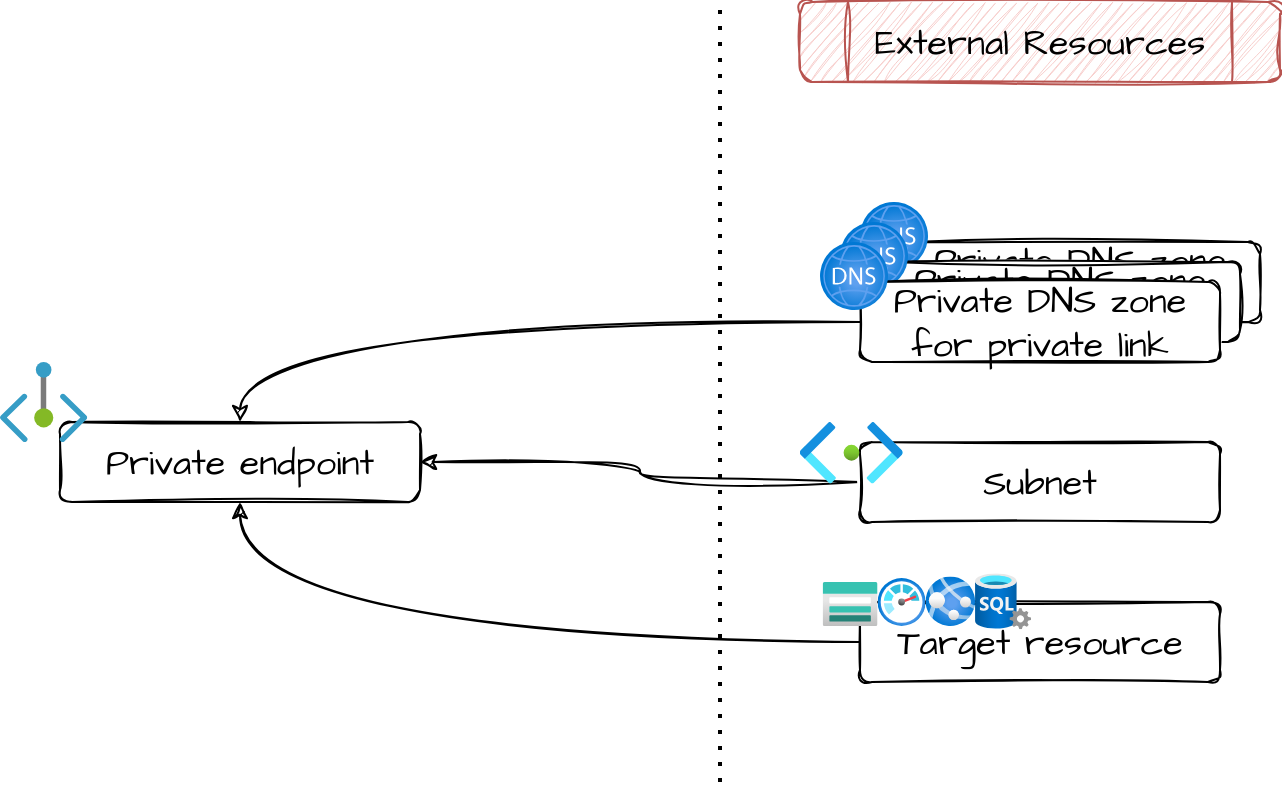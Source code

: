 <mxfile version="25.0.3">
  <diagram id="4WZmSYpkoyiS_aXek_K5" name="Page-1">
    <mxGraphModel dx="1242" dy="785" grid="1" gridSize="10" guides="1" tooltips="1" connect="1" arrows="1" fold="1" page="1" pageScale="1" pageWidth="827" pageHeight="1169" math="0" shadow="0">
      <root>
        <mxCell id="0" />
        <mxCell id="1" parent="0" />
        <mxCell id="SQV9DvT5rrpoaavwSdlr-3" value="" style="endArrow=none;dashed=1;html=1;dashPattern=1 3;strokeWidth=2;rounded=0;" parent="1" edge="1">
          <mxGeometry width="50" height="50" relative="1" as="geometry">
            <mxPoint x="480" y="430" as="sourcePoint" />
            <mxPoint x="480" y="40" as="targetPoint" />
          </mxGeometry>
        </mxCell>
        <mxCell id="SQV9DvT5rrpoaavwSdlr-4" value="External Resources" style="shape=process;whiteSpace=wrap;html=1;backgroundOutline=1;rounded=1;fontFamily=Architects Daughter;fontSource=https%3A%2F%2Ffonts.googleapis.com%2Fcss%3Ffamily%3DArchitects%2BDaughter;fontSize=18;fillColor=#f8cecc;strokeColor=#b85450;sketch=1;curveFitting=1;jiggle=2;" parent="1" vertex="1">
          <mxGeometry x="520" y="40" width="240" height="40" as="geometry" />
        </mxCell>
        <mxCell id="SQV9DvT5rrpoaavwSdlr-5" style="edgeStyle=orthogonalEdgeStyle;rounded=0;orthogonalLoop=1;jettySize=auto;html=1;exitX=0.5;exitY=1;exitDx=0;exitDy=0;" parent="1" source="SQV9DvT5rrpoaavwSdlr-4" target="SQV9DvT5rrpoaavwSdlr-4" edge="1">
          <mxGeometry relative="1" as="geometry" />
        </mxCell>
        <mxCell id="v3KWYC0Bc1wHF3Wi0S48-2" value="" style="group" parent="1" vertex="1" connectable="0">
          <mxGeometry x="550" y="140" width="200" height="80" as="geometry" />
        </mxCell>
        <mxCell id="LRTzXPa5cr26AKS6x3Df-3" value="Private DNS zone for private link" style="rounded=1;whiteSpace=wrap;html=1;sketch=1;fontFamily=Architects Daughter;fontSource=https%3A%2F%2Ffonts.googleapis.com%2Fcss%3Ffamily%3DArchitects%2BDaughter;fontSize=18;" parent="v3KWYC0Bc1wHF3Wi0S48-2" vertex="1">
          <mxGeometry x="20" y="20" width="180" height="40" as="geometry" />
        </mxCell>
        <mxCell id="v3KWYC0Bc1wHF3Wi0S48-1" value="" style="image;aspect=fixed;html=1;points=[];align=center;fontSize=12;image=img/lib/azure2/networking/DNS_Zones.svg;" parent="v3KWYC0Bc1wHF3Wi0S48-2" vertex="1">
          <mxGeometry width="34" height="34" as="geometry" />
        </mxCell>
        <mxCell id="v3KWYC0Bc1wHF3Wi0S48-3" value="" style="group" parent="v3KWYC0Bc1wHF3Wi0S48-2" vertex="1" connectable="0">
          <mxGeometry x="-10" y="10" width="200" height="70" as="geometry" />
        </mxCell>
        <mxCell id="v3KWYC0Bc1wHF3Wi0S48-4" value="Private DNS zone for private link" style="rounded=1;whiteSpace=wrap;html=1;sketch=1;fontFamily=Architects Daughter;fontSource=https%3A%2F%2Ffonts.googleapis.com%2Fcss%3Ffamily%3DArchitects%2BDaughter;fontSize=18;" parent="v3KWYC0Bc1wHF3Wi0S48-3" vertex="1">
          <mxGeometry x="20" y="20" width="180" height="40" as="geometry" />
        </mxCell>
        <mxCell id="v3KWYC0Bc1wHF3Wi0S48-5" value="" style="image;aspect=fixed;html=1;points=[];align=center;fontSize=12;image=img/lib/azure2/networking/DNS_Zones.svg;" parent="v3KWYC0Bc1wHF3Wi0S48-3" vertex="1">
          <mxGeometry width="34" height="34" as="geometry" />
        </mxCell>
        <mxCell id="v3KWYC0Bc1wHF3Wi0S48-6" value="" style="group" parent="v3KWYC0Bc1wHF3Wi0S48-3" vertex="1" connectable="0">
          <mxGeometry x="-10" y="10" width="200" height="60" as="geometry" />
        </mxCell>
        <mxCell id="v3KWYC0Bc1wHF3Wi0S48-7" value="Private DNS zone for private link" style="rounded=1;whiteSpace=wrap;html=1;sketch=1;fontFamily=Architects Daughter;fontSource=https%3A%2F%2Ffonts.googleapis.com%2Fcss%3Ffamily%3DArchitects%2BDaughter;fontSize=18;" parent="v3KWYC0Bc1wHF3Wi0S48-6" vertex="1">
          <mxGeometry x="20" y="20" width="180" height="40" as="geometry" />
        </mxCell>
        <mxCell id="v3KWYC0Bc1wHF3Wi0S48-8" value="" style="image;aspect=fixed;html=1;points=[];align=center;fontSize=12;image=img/lib/azure2/networking/DNS_Zones.svg;" parent="v3KWYC0Bc1wHF3Wi0S48-6" vertex="1">
          <mxGeometry width="34" height="34" as="geometry" />
        </mxCell>
        <mxCell id="VhMysQZ3uEIIsVtsiQCO-2" value="Private endpoint" style="rounded=1;whiteSpace=wrap;html=1;sketch=1;fontFamily=Architects Daughter;fontSource=https%3A%2F%2Ffonts.googleapis.com%2Fcss%3Ffamily%3DArchitects%2BDaughter;fontSize=18;" vertex="1" parent="1">
          <mxGeometry x="150" y="250" width="180" height="40" as="geometry" />
        </mxCell>
        <mxCell id="VhMysQZ3uEIIsVtsiQCO-4" value="" style="image;aspect=fixed;html=1;points=[];align=center;fontSize=12;image=img/lib/azure2/networking/Private_Endpoint.svg;" vertex="1" parent="1">
          <mxGeometry x="120" y="220" width="43.64" height="40" as="geometry" />
        </mxCell>
        <mxCell id="VhMysQZ3uEIIsVtsiQCO-13" style="edgeStyle=orthogonalEdgeStyle;shape=connector;curved=1;rounded=0;sketch=1;jiggle=2;curveFitting=1;orthogonalLoop=1;jettySize=auto;html=1;strokeColor=default;align=center;verticalAlign=middle;fontFamily=Helvetica;fontSize=11;fontColor=default;labelBackgroundColor=default;endArrow=classic;" edge="1" parent="1" source="VhMysQZ3uEIIsVtsiQCO-5" target="VhMysQZ3uEIIsVtsiQCO-2">
          <mxGeometry relative="1" as="geometry" />
        </mxCell>
        <mxCell id="VhMysQZ3uEIIsVtsiQCO-5" value="Subnet" style="rounded=1;whiteSpace=wrap;html=1;sketch=1;fontFamily=Architects Daughter;fontSource=https%3A%2F%2Ffonts.googleapis.com%2Fcss%3Ffamily%3DArchitects%2BDaughter;fontSize=18;" vertex="1" parent="1">
          <mxGeometry x="550" y="260" width="180" height="40" as="geometry" />
        </mxCell>
        <mxCell id="VhMysQZ3uEIIsVtsiQCO-6" value="" style="image;aspect=fixed;html=1;points=[];align=center;fontSize=12;image=img/lib/azure2/networking/Subnet.svg;" vertex="1" parent="1">
          <mxGeometry x="520" y="250" width="51.3" height="30.72" as="geometry" />
        </mxCell>
        <mxCell id="VhMysQZ3uEIIsVtsiQCO-14" style="edgeStyle=orthogonalEdgeStyle;shape=connector;curved=1;rounded=0;sketch=1;jiggle=2;curveFitting=1;orthogonalLoop=1;jettySize=auto;html=1;entryX=0.5;entryY=1;entryDx=0;entryDy=0;strokeColor=default;align=center;verticalAlign=middle;fontFamily=Helvetica;fontSize=11;fontColor=default;labelBackgroundColor=default;endArrow=classic;" edge="1" parent="1" source="VhMysQZ3uEIIsVtsiQCO-7" target="VhMysQZ3uEIIsVtsiQCO-2">
          <mxGeometry relative="1" as="geometry" />
        </mxCell>
        <mxCell id="VhMysQZ3uEIIsVtsiQCO-7" value="Target resource" style="rounded=1;whiteSpace=wrap;html=1;sketch=1;fontFamily=Architects Daughter;fontSource=https%3A%2F%2Ffonts.googleapis.com%2Fcss%3Ffamily%3DArchitects%2BDaughter;fontSize=18;" vertex="1" parent="1">
          <mxGeometry x="550" y="340" width="180" height="40" as="geometry" />
        </mxCell>
        <mxCell id="VhMysQZ3uEIIsVtsiQCO-8" value="" style="image;aspect=fixed;html=1;points=[];align=center;fontSize=12;image=img/lib/azure2/storage/Storage_Accounts.svg;" vertex="1" parent="1">
          <mxGeometry x="531.3" y="330" width="27.5" height="22" as="geometry" />
        </mxCell>
        <mxCell id="VhMysQZ3uEIIsVtsiQCO-9" value="" style="image;aspect=fixed;html=1;points=[];align=center;fontSize=12;image=img/lib/azure2/app_services/App_Services.svg;" vertex="1" parent="1">
          <mxGeometry x="582.8" y="327.28" width="24.72" height="24.72" as="geometry" />
        </mxCell>
        <mxCell id="VhMysQZ3uEIIsVtsiQCO-10" value="" style="image;aspect=fixed;html=1;points=[];align=center;fontSize=12;image=img/lib/azure2/databases/SQL_Server.svg;" vertex="1" parent="1">
          <mxGeometry x="607.52" y="325.64" width="28" height="28" as="geometry" />
        </mxCell>
        <mxCell id="VhMysQZ3uEIIsVtsiQCO-11" value="" style="image;aspect=fixed;html=1;points=[];align=center;fontSize=12;image=img/lib/azure2/management_governance/Monitor.svg;" vertex="1" parent="1">
          <mxGeometry x="558.8" y="328" width="24" height="24" as="geometry" />
        </mxCell>
        <mxCell id="VhMysQZ3uEIIsVtsiQCO-12" style="edgeStyle=orthogonalEdgeStyle;rounded=0;orthogonalLoop=1;jettySize=auto;html=1;curved=1;sketch=1;curveFitting=1;jiggle=2;" edge="1" parent="1" source="v3KWYC0Bc1wHF3Wi0S48-7" target="VhMysQZ3uEIIsVtsiQCO-2">
          <mxGeometry relative="1" as="geometry" />
        </mxCell>
      </root>
    </mxGraphModel>
  </diagram>
</mxfile>
